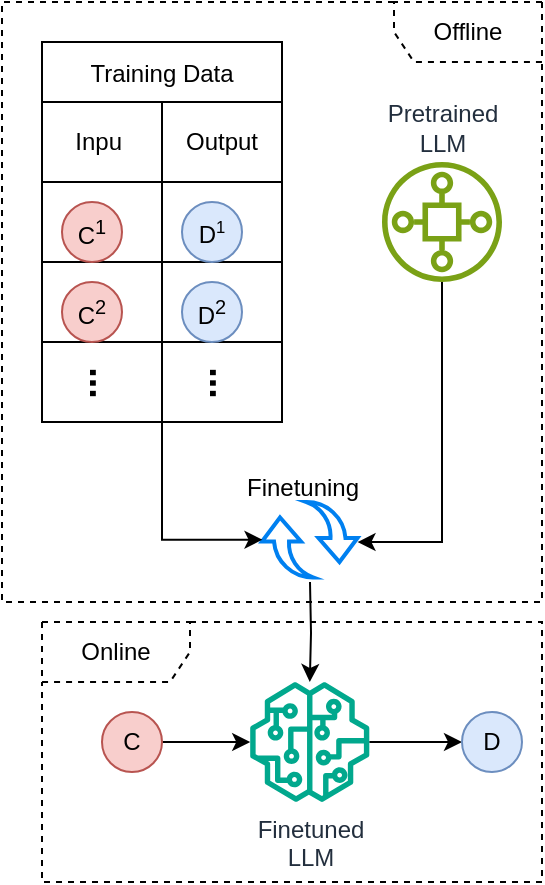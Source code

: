 <mxfile version="25.0.3">
  <diagram name="Page-1" id="xCjAeogart6_P44ieRy7">
    <mxGraphModel dx="1366" dy="752" grid="1" gridSize="10" guides="1" tooltips="1" connect="1" arrows="1" fold="1" page="1" pageScale="1" pageWidth="850" pageHeight="1100" math="0" shadow="0">
      <root>
        <mxCell id="0" />
        <mxCell id="1" parent="0" />
        <mxCell id="rQetXRFfhtayCRh5arzR-1" value="Pretrained&lt;div&gt;LLM&lt;/div&gt;" style="sketch=0;outlineConnect=0;fontColor=#232F3E;gradientColor=none;fillColor=#7AA116;strokeColor=none;dashed=0;verticalLabelPosition=top;verticalAlign=bottom;align=center;html=1;fontSize=12;fontStyle=0;aspect=fixed;pointerEvents=1;shape=mxgraph.aws4.iot_sitewise_asset_model;labelPosition=center;" vertex="1" parent="1">
          <mxGeometry x="390" y="400" width="60" height="60" as="geometry" />
        </mxCell>
        <mxCell id="rQetXRFfhtayCRh5arzR-2" value="" style="group" vertex="1" connectable="0" parent="1">
          <mxGeometry x="330" y="570" width="47.75" height="37.75" as="geometry" />
        </mxCell>
        <mxCell id="rQetXRFfhtayCRh5arzR-3" value="" style="html=1;verticalLabelPosition=bottom;align=center;labelBackgroundColor=#ffffff;verticalAlign=top;strokeWidth=2;strokeColor=#0080F0;shadow=0;dashed=0;shape=mxgraph.ios7.icons.back;direction=north;flipV=0;flipH=1;" vertex="1" parent="rQetXRFfhtayCRh5arzR-2">
          <mxGeometry x="22.25" width="25.5" height="30" as="geometry" />
        </mxCell>
        <mxCell id="rQetXRFfhtayCRh5arzR-4" value="" style="html=1;verticalLabelPosition=bottom;align=center;labelBackgroundColor=#ffffff;verticalAlign=top;strokeWidth=2;strokeColor=#0080F0;shadow=0;dashed=0;shape=mxgraph.ios7.icons.back;direction=north;flipV=1;flipH=0;" vertex="1" parent="rQetXRFfhtayCRh5arzR-2">
          <mxGeometry y="7.75" width="25.5" height="30" as="geometry" />
        </mxCell>
        <mxCell id="rQetXRFfhtayCRh5arzR-5" style="edgeStyle=orthogonalEdgeStyle;rounded=0;orthogonalLoop=1;jettySize=auto;html=1;entryX=0.333;entryY=0;entryDx=0;entryDy=0;entryPerimeter=0;" edge="1" parent="1" source="rQetXRFfhtayCRh5arzR-1" target="rQetXRFfhtayCRh5arzR-3">
          <mxGeometry relative="1" as="geometry">
            <Array as="points">
              <mxPoint x="420" y="590" />
            </Array>
          </mxGeometry>
        </mxCell>
        <mxCell id="rQetXRFfhtayCRh5arzR-6" style="edgeStyle=orthogonalEdgeStyle;rounded=0;orthogonalLoop=1;jettySize=auto;html=1;entryX=0.37;entryY=0.01;entryDx=0;entryDy=0;entryPerimeter=0;" edge="1" parent="1" target="rQetXRFfhtayCRh5arzR-4">
          <mxGeometry relative="1" as="geometry">
            <mxPoint x="280" y="530" as="sourcePoint" />
            <Array as="points">
              <mxPoint x="280" y="589" />
            </Array>
          </mxGeometry>
        </mxCell>
        <mxCell id="rQetXRFfhtayCRh5arzR-7" value="" style="edgeStyle=orthogonalEdgeStyle;rounded=0;orthogonalLoop=1;jettySize=auto;html=1;" edge="1" parent="1" source="rQetXRFfhtayCRh5arzR-8" target="rQetXRFfhtayCRh5arzR-12">
          <mxGeometry relative="1" as="geometry" />
        </mxCell>
        <mxCell id="rQetXRFfhtayCRh5arzR-8" value="Finetuned&lt;div&gt;LLM&lt;/div&gt;" style="sketch=0;outlineConnect=0;fontColor=#232F3E;gradientColor=none;fillColor=#01A88D;strokeColor=none;dashed=0;verticalLabelPosition=bottom;verticalAlign=top;align=center;html=1;fontSize=12;fontStyle=0;aspect=fixed;pointerEvents=1;shape=mxgraph.aws4.sagemaker_model;" vertex="1" parent="1">
          <mxGeometry x="323.88" y="660" width="60" height="60" as="geometry" />
        </mxCell>
        <mxCell id="rQetXRFfhtayCRh5arzR-9" style="edgeStyle=orthogonalEdgeStyle;rounded=0;orthogonalLoop=1;jettySize=auto;html=1;" edge="1" parent="1" target="rQetXRFfhtayCRh5arzR-8">
          <mxGeometry relative="1" as="geometry">
            <mxPoint x="354" y="610" as="sourcePoint" />
          </mxGeometry>
        </mxCell>
        <mxCell id="rQetXRFfhtayCRh5arzR-10" value="" style="edgeStyle=orthogonalEdgeStyle;rounded=0;orthogonalLoop=1;jettySize=auto;html=1;" edge="1" parent="1" source="rQetXRFfhtayCRh5arzR-11" target="rQetXRFfhtayCRh5arzR-8">
          <mxGeometry relative="1" as="geometry" />
        </mxCell>
        <mxCell id="rQetXRFfhtayCRh5arzR-11" value="C" style="ellipse;whiteSpace=wrap;html=1;aspect=fixed;fillColor=#f8cecc;strokeColor=#b85450;" vertex="1" parent="1">
          <mxGeometry x="250" y="675" width="30" height="30" as="geometry" />
        </mxCell>
        <mxCell id="rQetXRFfhtayCRh5arzR-12" value="D" style="ellipse;whiteSpace=wrap;html=1;aspect=fixed;fillColor=#dae8fc;strokeColor=#6c8ebf;" vertex="1" parent="1">
          <mxGeometry x="430" y="675" width="30" height="30" as="geometry" />
        </mxCell>
        <mxCell id="rQetXRFfhtayCRh5arzR-13" value="" style="group" vertex="1" connectable="0" parent="1">
          <mxGeometry x="220" y="340" width="120" height="190" as="geometry" />
        </mxCell>
        <mxCell id="rQetXRFfhtayCRh5arzR-14" value="&lt;b&gt;&lt;font style=&quot;font-size: 19px;&quot;&gt;...&lt;/font&gt;&lt;/b&gt;" style="text;html=1;align=center;verticalAlign=middle;resizable=0;points=[];autosize=1;strokeColor=none;fillColor=none;rotation=90;" vertex="1" parent="rQetXRFfhtayCRh5arzR-13">
          <mxGeometry x="70" y="150" width="40" height="40" as="geometry" />
        </mxCell>
        <mxCell id="rQetXRFfhtayCRh5arzR-15" value="Training Data" style="shape=table;startSize=30;container=1;collapsible=0;childLayout=tableLayout;" vertex="1" parent="rQetXRFfhtayCRh5arzR-13">
          <mxGeometry width="120" height="190" as="geometry" />
        </mxCell>
        <mxCell id="rQetXRFfhtayCRh5arzR-16" value="" style="shape=tableRow;horizontal=0;startSize=0;swimlaneHead=0;swimlaneBody=0;strokeColor=inherit;top=0;left=0;bottom=0;right=0;collapsible=0;dropTarget=0;fillColor=none;points=[[0,0.5],[1,0.5]];portConstraint=eastwest;" vertex="1" parent="rQetXRFfhtayCRh5arzR-15">
          <mxGeometry y="30" width="120" height="40" as="geometry" />
        </mxCell>
        <mxCell id="rQetXRFfhtayCRh5arzR-17" value="Inpu&lt;span style=&quot;white-space: pre;&quot;&gt;&#x9;&lt;/span&gt;" style="shape=partialRectangle;html=1;whiteSpace=wrap;connectable=0;strokeColor=inherit;overflow=hidden;fillColor=none;top=0;left=0;bottom=0;right=0;pointerEvents=1;" vertex="1" parent="rQetXRFfhtayCRh5arzR-16">
          <mxGeometry width="60" height="40" as="geometry">
            <mxRectangle width="60" height="40" as="alternateBounds" />
          </mxGeometry>
        </mxCell>
        <mxCell id="rQetXRFfhtayCRh5arzR-18" value="Output" style="shape=partialRectangle;html=1;whiteSpace=wrap;connectable=0;strokeColor=inherit;overflow=hidden;fillColor=none;top=0;left=0;bottom=0;right=0;pointerEvents=1;" vertex="1" parent="rQetXRFfhtayCRh5arzR-16">
          <mxGeometry x="60" width="60" height="40" as="geometry">
            <mxRectangle width="60" height="40" as="alternateBounds" />
          </mxGeometry>
        </mxCell>
        <mxCell id="rQetXRFfhtayCRh5arzR-19" value="" style="shape=tableRow;horizontal=0;startSize=0;swimlaneHead=0;swimlaneBody=0;strokeColor=inherit;top=0;left=0;bottom=0;right=0;collapsible=0;dropTarget=0;fillColor=none;points=[[0,0.5],[1,0.5]];portConstraint=eastwest;" vertex="1" parent="rQetXRFfhtayCRh5arzR-15">
          <mxGeometry y="70" width="120" height="40" as="geometry" />
        </mxCell>
        <mxCell id="rQetXRFfhtayCRh5arzR-20" value="" style="shape=partialRectangle;html=1;whiteSpace=wrap;connectable=0;strokeColor=inherit;overflow=hidden;fillColor=none;top=0;left=0;bottom=0;right=0;pointerEvents=1;" vertex="1" parent="rQetXRFfhtayCRh5arzR-19">
          <mxGeometry width="60" height="40" as="geometry">
            <mxRectangle width="60" height="40" as="alternateBounds" />
          </mxGeometry>
        </mxCell>
        <mxCell id="rQetXRFfhtayCRh5arzR-21" value="" style="shape=partialRectangle;html=1;whiteSpace=wrap;connectable=0;strokeColor=inherit;overflow=hidden;fillColor=none;top=0;left=0;bottom=0;right=0;pointerEvents=1;" vertex="1" parent="rQetXRFfhtayCRh5arzR-19">
          <mxGeometry x="60" width="60" height="40" as="geometry">
            <mxRectangle width="60" height="40" as="alternateBounds" />
          </mxGeometry>
        </mxCell>
        <mxCell id="rQetXRFfhtayCRh5arzR-22" value="" style="shape=tableRow;horizontal=0;startSize=0;swimlaneHead=0;swimlaneBody=0;strokeColor=inherit;top=0;left=0;bottom=0;right=0;collapsible=0;dropTarget=0;fillColor=none;points=[[0,0.5],[1,0.5]];portConstraint=eastwest;" vertex="1" parent="rQetXRFfhtayCRh5arzR-15">
          <mxGeometry y="110" width="120" height="40" as="geometry" />
        </mxCell>
        <mxCell id="rQetXRFfhtayCRh5arzR-23" value="" style="shape=partialRectangle;html=1;whiteSpace=wrap;connectable=0;strokeColor=inherit;overflow=hidden;fillColor=none;top=0;left=0;bottom=0;right=0;pointerEvents=1;" vertex="1" parent="rQetXRFfhtayCRh5arzR-22">
          <mxGeometry width="60" height="40" as="geometry">
            <mxRectangle width="60" height="40" as="alternateBounds" />
          </mxGeometry>
        </mxCell>
        <mxCell id="rQetXRFfhtayCRh5arzR-24" value="" style="shape=partialRectangle;html=1;whiteSpace=wrap;connectable=0;strokeColor=inherit;overflow=hidden;fillColor=none;top=0;left=0;bottom=0;right=0;pointerEvents=1;" vertex="1" parent="rQetXRFfhtayCRh5arzR-22">
          <mxGeometry x="60" width="60" height="40" as="geometry">
            <mxRectangle width="60" height="40" as="alternateBounds" />
          </mxGeometry>
        </mxCell>
        <mxCell id="rQetXRFfhtayCRh5arzR-25" value="" style="shape=tableRow;horizontal=0;startSize=0;swimlaneHead=0;swimlaneBody=0;strokeColor=inherit;top=0;left=0;bottom=0;right=0;collapsible=0;dropTarget=0;fillColor=none;points=[[0,0.5],[1,0.5]];portConstraint=eastwest;" vertex="1" parent="rQetXRFfhtayCRh5arzR-15">
          <mxGeometry y="150" width="120" height="40" as="geometry" />
        </mxCell>
        <mxCell id="rQetXRFfhtayCRh5arzR-26" value="" style="shape=partialRectangle;html=1;whiteSpace=wrap;connectable=0;strokeColor=inherit;overflow=hidden;fillColor=none;top=0;left=0;bottom=0;right=0;pointerEvents=1;" vertex="1" parent="rQetXRFfhtayCRh5arzR-25">
          <mxGeometry width="60" height="40" as="geometry">
            <mxRectangle width="60" height="40" as="alternateBounds" />
          </mxGeometry>
        </mxCell>
        <mxCell id="rQetXRFfhtayCRh5arzR-27" value="" style="shape=partialRectangle;html=1;whiteSpace=wrap;connectable=0;strokeColor=inherit;overflow=hidden;fillColor=none;top=0;left=0;bottom=0;right=0;pointerEvents=1;" vertex="1" parent="rQetXRFfhtayCRh5arzR-25">
          <mxGeometry x="60" width="60" height="40" as="geometry">
            <mxRectangle width="60" height="40" as="alternateBounds" />
          </mxGeometry>
        </mxCell>
        <mxCell id="rQetXRFfhtayCRh5arzR-28" value="C&lt;sup&gt;2&lt;/sup&gt;" style="ellipse;whiteSpace=wrap;html=1;aspect=fixed;fillColor=#f8cecc;strokeColor=#b85450;" vertex="1" parent="rQetXRFfhtayCRh5arzR-13">
          <mxGeometry x="10" y="120" width="30" height="30" as="geometry" />
        </mxCell>
        <mxCell id="rQetXRFfhtayCRh5arzR-29" value="C&lt;sup&gt;1&lt;/sup&gt;" style="ellipse;whiteSpace=wrap;html=1;aspect=fixed;fillColor=#f8cecc;strokeColor=#b85450;" vertex="1" parent="rQetXRFfhtayCRh5arzR-13">
          <mxGeometry x="10" y="80" width="30" height="30" as="geometry" />
        </mxCell>
        <mxCell id="rQetXRFfhtayCRh5arzR-30" value="D&lt;sup&gt;2&lt;/sup&gt;" style="ellipse;whiteSpace=wrap;html=1;aspect=fixed;fillColor=#dae8fc;strokeColor=#6c8ebf;" vertex="1" parent="rQetXRFfhtayCRh5arzR-13">
          <mxGeometry x="70" y="120" width="30" height="30" as="geometry" />
        </mxCell>
        <mxCell id="rQetXRFfhtayCRh5arzR-31" value="D&lt;span style=&quot;font-size: 10px;&quot;&gt;&lt;sup&gt;1&lt;/sup&gt;&lt;/span&gt;" style="ellipse;whiteSpace=wrap;html=1;aspect=fixed;fillColor=#dae8fc;strokeColor=#6c8ebf;" vertex="1" parent="rQetXRFfhtayCRh5arzR-13">
          <mxGeometry x="70" y="80" width="30" height="30" as="geometry" />
        </mxCell>
        <mxCell id="rQetXRFfhtayCRh5arzR-32" value="&lt;b&gt;&lt;font style=&quot;font-size: 19px;&quot;&gt;...&lt;/font&gt;&lt;/b&gt;" style="text;html=1;align=center;verticalAlign=middle;resizable=0;points=[];autosize=1;strokeColor=none;fillColor=none;rotation=90;" vertex="1" parent="rQetXRFfhtayCRh5arzR-13">
          <mxGeometry x="10" y="150" width="40" height="40" as="geometry" />
        </mxCell>
        <mxCell id="rQetXRFfhtayCRh5arzR-33" value="Finetuning" style="text;html=1;align=center;verticalAlign=middle;resizable=0;points=[];autosize=1;strokeColor=none;fillColor=none;" vertex="1" parent="1">
          <mxGeometry x="310" y="548" width="80" height="30" as="geometry" />
        </mxCell>
        <mxCell id="rQetXRFfhtayCRh5arzR-34" value="&lt;div&gt;Offline&lt;/div&gt;" style="shape=umlFrame;whiteSpace=wrap;html=1;pointerEvents=0;recursiveResize=0;container=0;collapsible=0;width=74;dashed=1;fillColor=none;height=30;flipH=1;" vertex="1" parent="1">
          <mxGeometry x="200" y="320" width="270" height="300" as="geometry" />
        </mxCell>
        <mxCell id="rQetXRFfhtayCRh5arzR-35" value="&lt;div&gt;Online&lt;/div&gt;" style="shape=umlFrame;whiteSpace=wrap;html=1;pointerEvents=0;recursiveResize=0;container=0;collapsible=0;width=74;dashed=1;fillColor=none;height=30;" vertex="1" parent="1">
          <mxGeometry x="220" y="630" width="250" height="130" as="geometry" />
        </mxCell>
      </root>
    </mxGraphModel>
  </diagram>
</mxfile>
